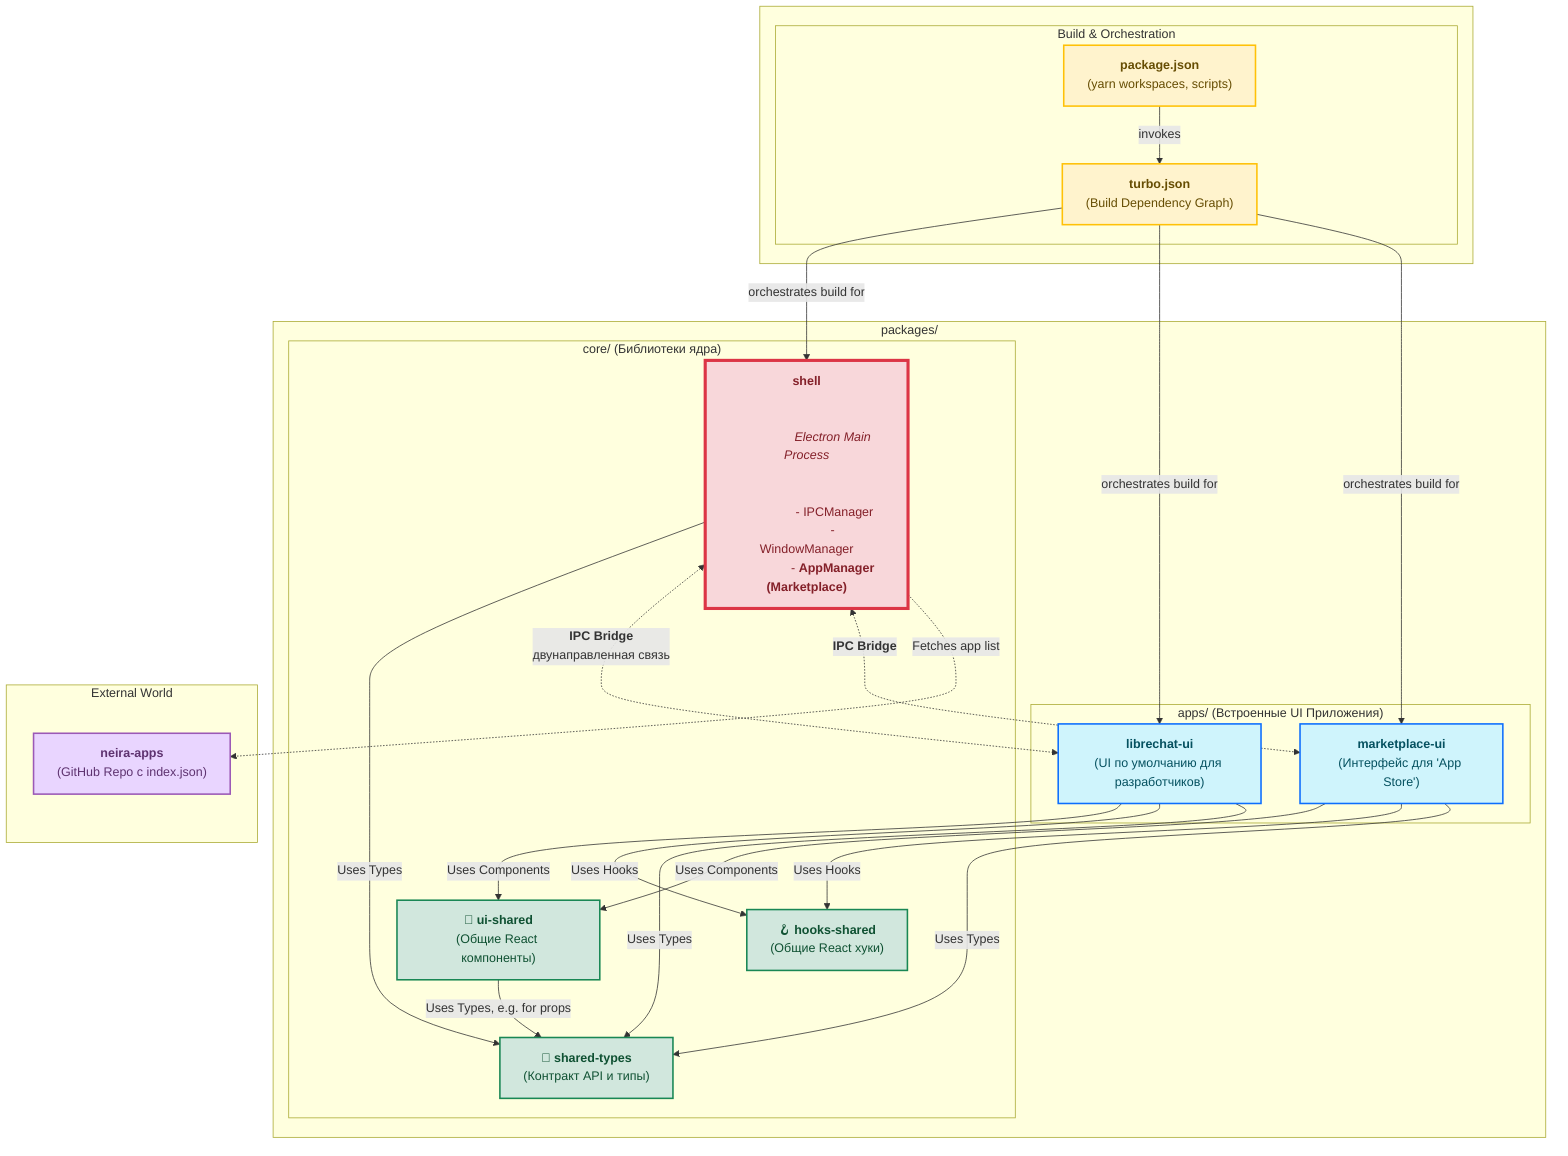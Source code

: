 graph TD
    %% Определяем стили для узлов
    classDef build_tool fill:#FFF3CD,stroke:#FFC107,color:#664d03,stroke-width:2px;
    classDef core_lib fill:#D1E7DD,stroke:#198754,color:#0f5132,stroke-width:2px;
    classDef app_ui fill:#CFF4FC,stroke:#0D6EFD,color:#055160,stroke-width:2px;
    classDef main_process fill:#F8D7DA,stroke:#DC3545,color:#842029,stroke-width:4px;
    classDef external fill:#E9D5FF,stroke:#9B59B6,color:#5e3370,stroke-width:2px;

    %% Блок 1: Инструменты сборки и оркестрации (на верхнем уровне)
    subgraph " "
        direction LR
        subgraph "Build & Orchestration"
            ROOT_PKG["<b>package.json</b><br/>(yarn workspaces, scripts)"]
            TURBO["<b>turbo.json</b><br/>(Build Dependency Graph)"]
        end
    end
    class ROOT_PKG,TURBO build_tool;

    %% Блок 2: Внутренние пакеты (monorepo)
    subgraph "packages/"
        subgraph "core/ (Библиотеки ядра)"
            CORE_SHELL["
                <b>shell</b>
                <br/>
                <i>Electron Main Process</i>
                <br/>
                - IPCManager
                - WindowManager
                - <b>AppManager (Marketplace)</b>
            "]:::main_process

            CORE_SHARED_TYPES["📜 <b>shared-types</b><br/>(Контракт API и типы)"]:::core_lib
            CORE_UI_SHARED["🎨 <b>ui-shared</b><br/>(Общие React компоненты)"]:::core_lib
            CORE_HOOKS_SHARED["🪝 <b>hooks-shared</b><br/>(Общие React хуки)"]:::core_lib
        end

        subgraph "apps/ (Встроенные UI Приложения)"
            APP_LIBRECHAT["<b>librechat-ui</b><br/>(UI по умолчанию для разработчиков)"]:::app_ui
            APP_MARKETPLACE["<b>marketplace-ui</b><br/>(Интерфейс для 'App Store')"]:::app_ui
        end
    end

    %% Блок 3: Внешние зависимости (для контекста)
    subgraph "External World"
        EXT_REGISTRY["<b>neira-apps</b><br/>(GitHub Repo с index.json)"]:::external
    end


    %% Связи и потоки данных

    %% 1. Процесс сборки (Build-Time)
    ROOT_PKG -- "invokes" --> TURBO;
    TURBO -- "orchestrates build for" --> CORE_SHELL;
    TURBO -- "orchestrates build for" --> APP_LIBRECHAT;
    TURBO -- "orchestrates build for" --> APP_MARKETPLACE;
    
    %% 2. Зависимости между пакетами (Compile-Time)
    APP_LIBRECHAT -->|Uses Components| CORE_UI_SHARED;
    APP_LIBRECHAT -->|Uses Hooks| CORE_HOOKS_SHARED;
    APP_LIBRECHAT -->|Uses Types| CORE_SHARED_TYPES;

    APP_MARKETPLACE -->|Uses Components| CORE_UI_SHARED;
    APP_MARKETPLACE -->|Uses Hooks| CORE_HOOKS_SHARED;
    APP_MARKETPLACE -->|Uses Types| CORE_SHARED_TYPES;

    CORE_SHELL -->|Uses Types| CORE_SHARED_TYPES;
    CORE_UI_SHARED -->|Uses Types, e.g. for props| CORE_SHARED_TYPES;

    %% 3. Взаимодействие во время работы (Run-Time)
    CORE_SHELL <-.->|<b>IPC Bridge</b><br/>двунаправленная связь| APP_LIBRECHAT;
    CORE_SHELL <-.->|<b>IPC Bridge</b>| APP_MARKETPLACE;
    
    CORE_SHELL -.->|Fetches app list| EXT_REGISTRY